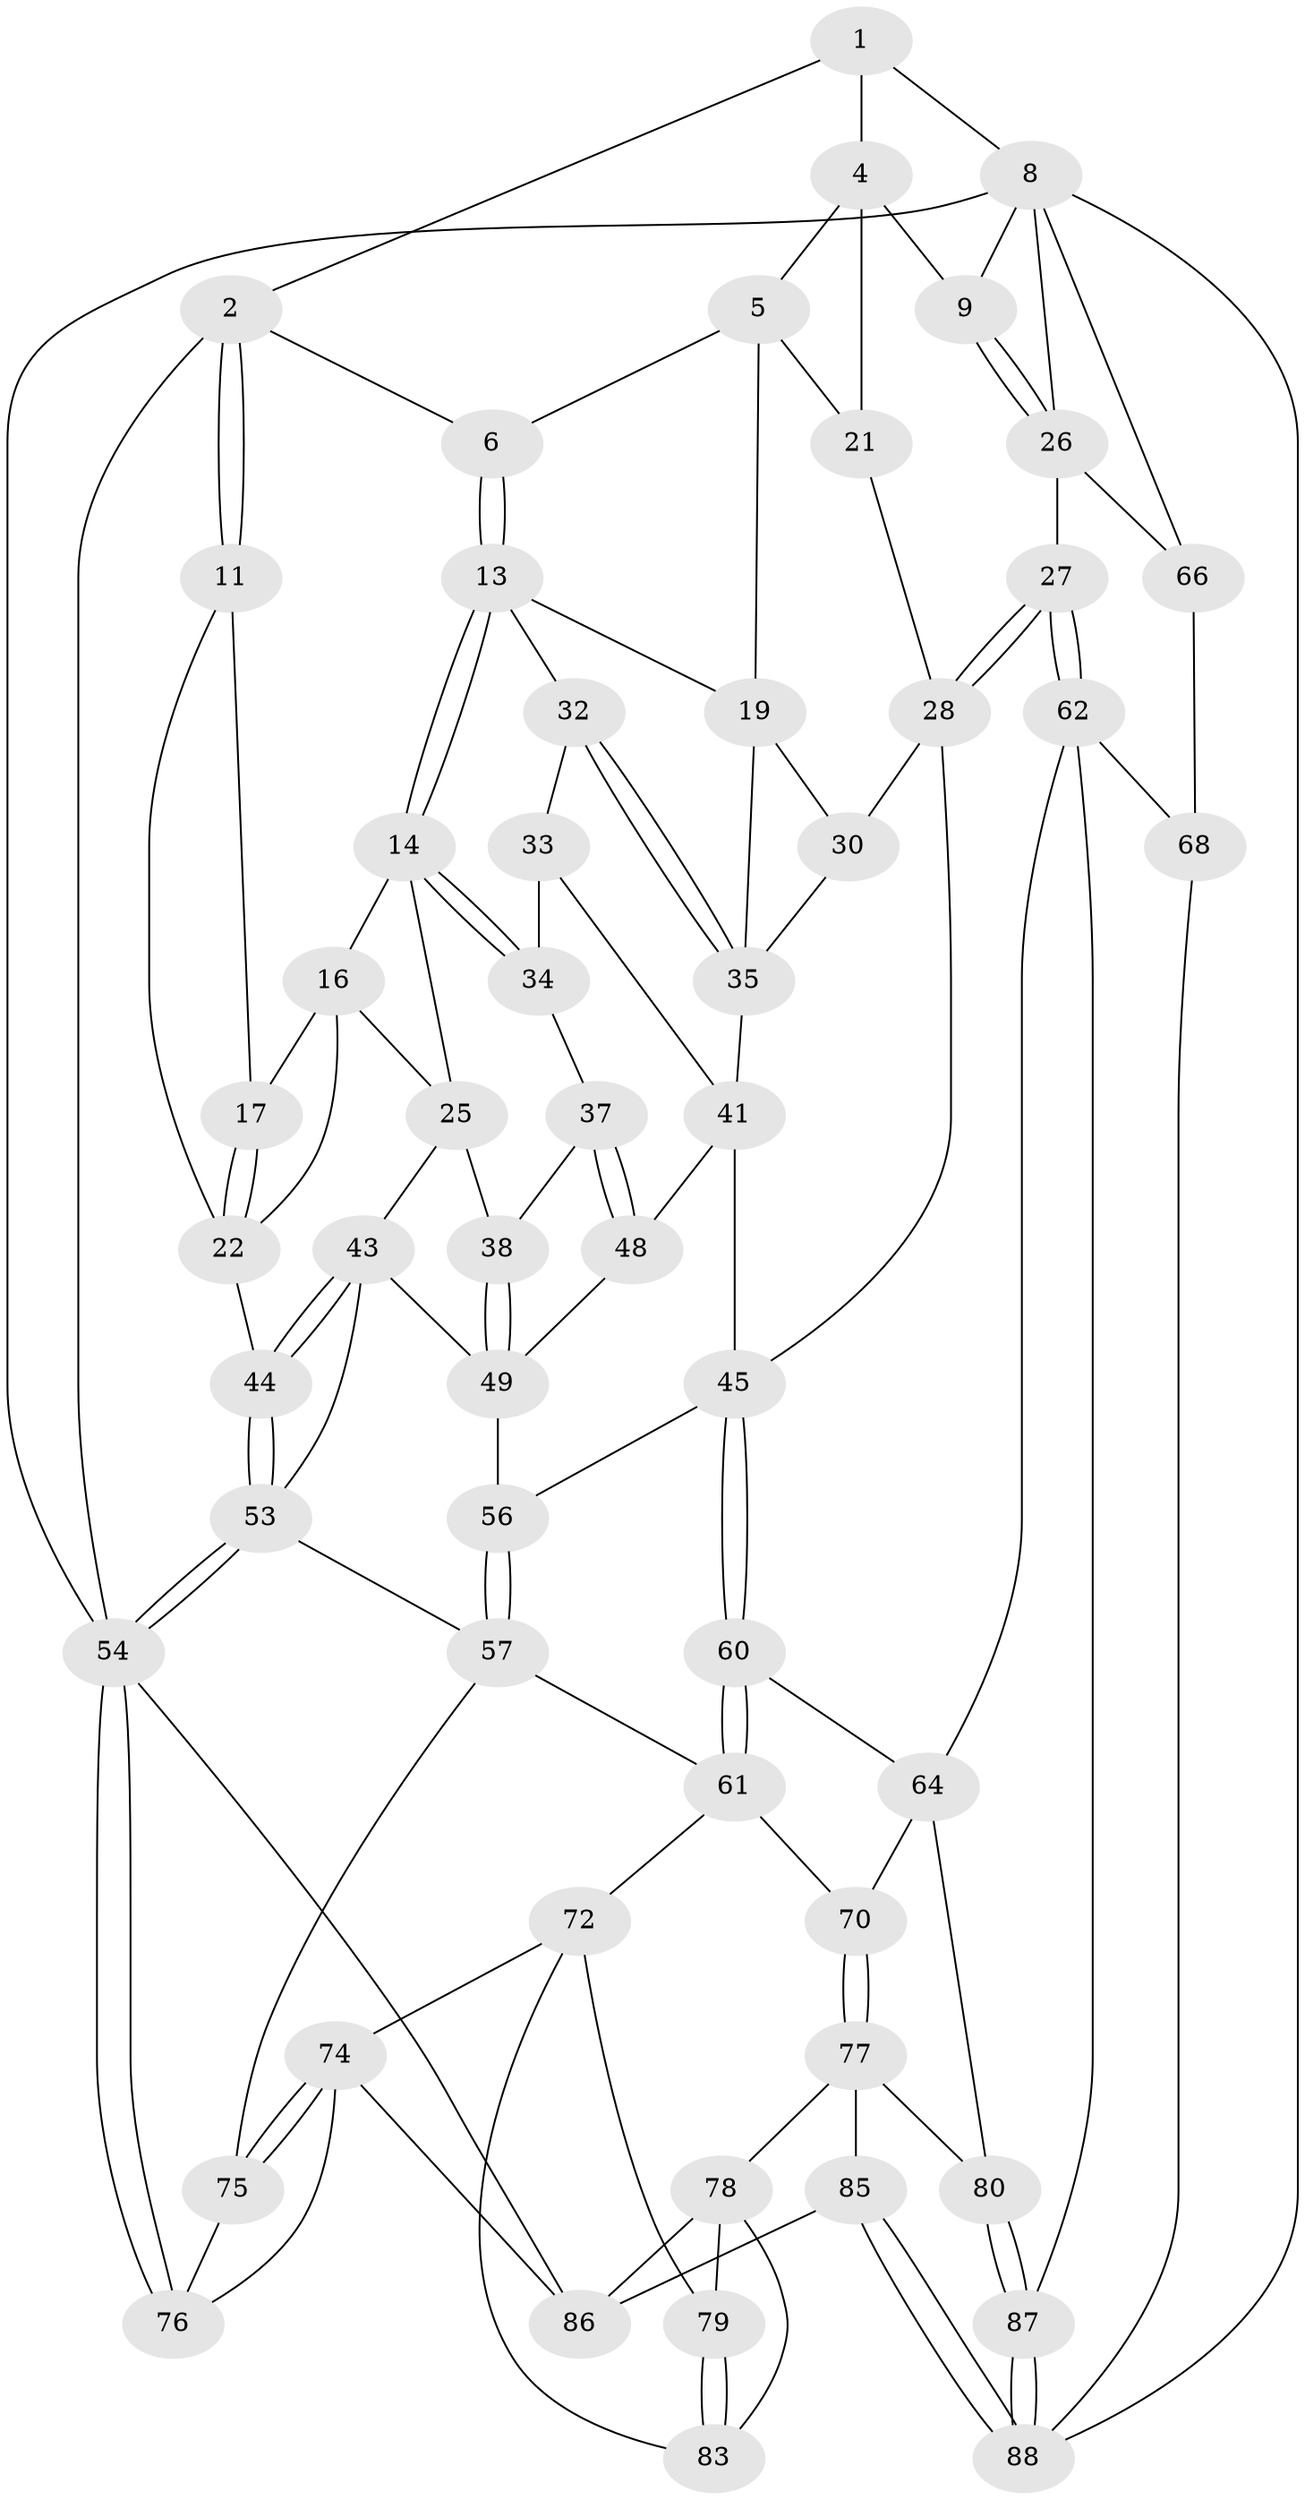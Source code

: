 // Generated by graph-tools (version 1.1) at 2025/24/03/03/25 07:24:33]
// undirected, 56 vertices, 124 edges
graph export_dot {
graph [start="1"]
  node [color=gray90,style=filled];
  1 [pos="+0.7344451193899711+0"];
  2 [pos="+0+0",super="+3"];
  4 [pos="+0.7199709606168505+0",super="+10"];
  5 [pos="+0.4199486243706095+0.1167822174496124",super="+18"];
  6 [pos="+0.39243431933448114+0.09641651375594538",super="+7"];
  8 [pos="+1+0.07777472008230035",super="+71"];
  9 [pos="+0.8381915755768394+0.2048772975526228"];
  11 [pos="+0+0",super="+12"];
  13 [pos="+0.3185766161715868+0.28726941144528395",super="+20"];
  14 [pos="+0.3056707165864048+0.29232614366647963",super="+15"];
  16 [pos="+0.22611932701243134+0.188983400231051",super="+23"];
  17 [pos="+0.22588922433744962+0.18822049209059505"];
  19 [pos="+0.4998530994541192+0.21783082129745518",super="+31"];
  21 [pos="+0.6927472737956766+0.16295254219855976"];
  22 [pos="+0+0",super="+24"];
  25 [pos="+0.1505249556142773+0.37482789540806044",super="+39"];
  26 [pos="+0.9055873276593239+0.5632048015164094",super="+52"];
  27 [pos="+0.8750034815462774+0.5738219069028817"];
  28 [pos="+0.6822857345990311+0.5458524223348205",super="+29"];
  30 [pos="+0.5546904124037777+0.39069807520516237"];
  32 [pos="+0.4204487357675888+0.3533985888474533"];
  33 [pos="+0.3791348492073468+0.3610731173143914",super="+42"];
  34 [pos="+0.3108401487908936+0.3503390116866752",super="+36"];
  35 [pos="+0.435131505335049+0.38653767513530185",super="+40"];
  37 [pos="+0.2589598287947062+0.416455124450554"];
  38 [pos="+0.1974183909668481+0.4154426471238951"];
  41 [pos="+0.41231836626064083+0.4735178987831533",super="+47"];
  43 [pos="+0.04388859214696012+0.5018261810163086",super="+50"];
  44 [pos="+0+0.571257050764958"];
  45 [pos="+0.5549138970611612+0.6247570617009517",super="+46"];
  48 [pos="+0.287657670185597+0.4728416687169988"];
  49 [pos="+0.19271442176090553+0.5420097282115804",super="+51"];
  53 [pos="+0+0.611228992530485",super="+59"];
  54 [pos="+0+0.7556431353945681",super="+55"];
  56 [pos="+0.30845469196363917+0.6201650996351341"];
  57 [pos="+0.24455613540591328+0.7288500036558763",super="+58"];
  60 [pos="+0.5460441702962576+0.6615897746960954"];
  61 [pos="+0.29007784463475905+0.7596769226192167",super="+69"];
  62 [pos="+0.795123844681247+0.8464697144576907",super="+63"];
  64 [pos="+0.6725130676247596+0.8566253289998093",super="+65"];
  66 [pos="+1+0.8985657517117401",super="+67"];
  68 [pos="+0.8090554098451411+0.8578837070338818",super="+89"];
  70 [pos="+0.48699808360481334+0.8064917647580836"];
  72 [pos="+0.3299276377434368+0.8635793245893224",super="+73"];
  74 [pos="+0.2853906228481334+0.9240441940112776",super="+82"];
  75 [pos="+0.14043362872815474+0.766239015188657"];
  76 [pos="+0.10979509991530932+0.7777638147159337"];
  77 [pos="+0.47934272905977715+0.8472534985755588",super="+81"];
  78 [pos="+0.47138144419547123+0.8544612544204473",super="+84"];
  79 [pos="+0.45299421691967884+0.8596160687171617"];
  80 [pos="+0.5940553446414732+0.9059174786016152"];
  83 [pos="+0.3565917844606466+0.9913276834648804"];
  85 [pos="+0.4571424406736502+1"];
  86 [pos="+0.44872910718483594+1",super="+91"];
  87 [pos="+0.6701163413714245+1"];
  88 [pos="+0.6666242839058688+1",super="+90"];
  1 -- 2;
  1 -- 4;
  1 -- 8;
  2 -- 11;
  2 -- 11;
  2 -- 6;
  2 -- 54;
  4 -- 5;
  4 -- 9;
  4 -- 21;
  5 -- 6;
  5 -- 21;
  5 -- 19;
  6 -- 13;
  6 -- 13;
  8 -- 9;
  8 -- 66;
  8 -- 88;
  8 -- 26;
  8 -- 54;
  9 -- 26;
  9 -- 26;
  11 -- 22;
  11 -- 17;
  13 -- 14;
  13 -- 14;
  13 -- 32;
  13 -- 19;
  14 -- 34;
  14 -- 34;
  14 -- 16;
  14 -- 25;
  16 -- 17;
  16 -- 25;
  16 -- 22;
  17 -- 22;
  17 -- 22;
  19 -- 35;
  19 -- 30;
  21 -- 28;
  22 -- 44;
  25 -- 43;
  25 -- 38;
  26 -- 27;
  26 -- 66;
  27 -- 28;
  27 -- 28;
  27 -- 62;
  27 -- 62;
  28 -- 45;
  28 -- 30;
  30 -- 35;
  32 -- 33;
  32 -- 35;
  32 -- 35;
  33 -- 34 [weight=2];
  33 -- 41;
  34 -- 37;
  35 -- 41;
  37 -- 38;
  37 -- 48;
  37 -- 48;
  38 -- 49;
  38 -- 49;
  41 -- 48;
  41 -- 45;
  43 -- 44;
  43 -- 44;
  43 -- 49;
  43 -- 53;
  44 -- 53;
  44 -- 53;
  45 -- 60;
  45 -- 60;
  45 -- 56;
  48 -- 49;
  49 -- 56;
  53 -- 54;
  53 -- 54;
  53 -- 57;
  54 -- 76;
  54 -- 76;
  54 -- 86;
  56 -- 57;
  56 -- 57;
  57 -- 61;
  57 -- 75;
  60 -- 61;
  60 -- 61;
  60 -- 64;
  61 -- 72;
  61 -- 70;
  62 -- 68;
  62 -- 64;
  62 -- 87;
  64 -- 80;
  64 -- 70;
  66 -- 68 [weight=2];
  68 -- 88;
  70 -- 77;
  70 -- 77;
  72 -- 79;
  72 -- 74;
  72 -- 83;
  74 -- 75;
  74 -- 75;
  74 -- 76;
  74 -- 86;
  75 -- 76;
  77 -- 78;
  77 -- 80;
  77 -- 85;
  78 -- 79;
  78 -- 86;
  78 -- 83;
  79 -- 83;
  79 -- 83;
  80 -- 87;
  80 -- 87;
  85 -- 86;
  85 -- 88;
  85 -- 88;
  87 -- 88;
  87 -- 88;
}
